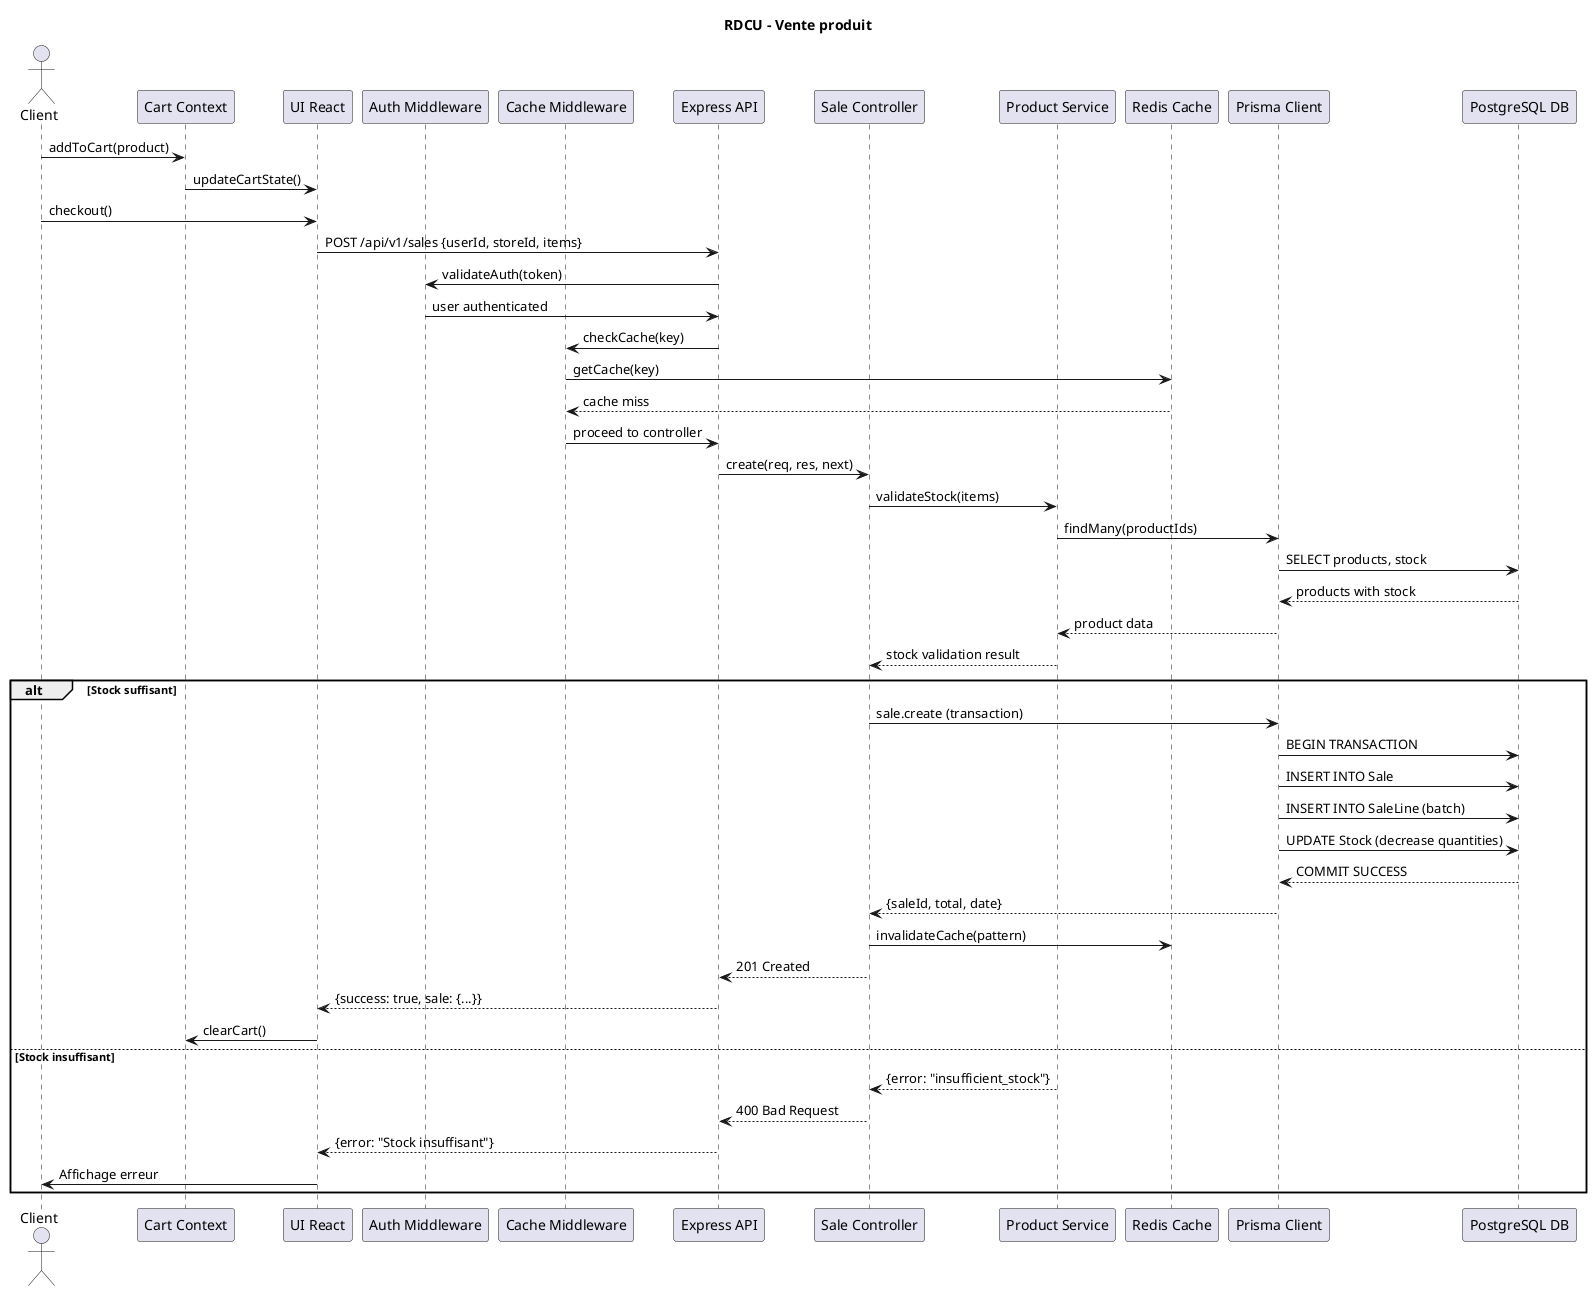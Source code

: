 @startuml RDCU Vente

title RDCU - Vente produit 

actor Client
participant "Cart Context" as CartCtx
participant "UI React" as Frontend
participant "Auth Middleware" as Auth
participant "Cache Middleware" as Cache
participant "Express API" as Backend
participant "Sale Controller" as Controller
participant "Product Service" as ProductSvc
participant "Redis Cache" as Redis
participant "Prisma Client" as Prisma
participant "PostgreSQL DB" as DB

Client -> CartCtx : addToCart(product)
CartCtx -> Frontend : updateCartState()
Client -> Frontend : checkout()
Frontend -> Backend : POST /api/v1/sales {userId, storeId, items}
Backend -> Auth : validateAuth(token)
Auth -> Backend : user authenticated
Backend -> Cache : checkCache(key)
Cache -> Redis : getCache(key)
Redis --> Cache : cache miss
Cache -> Backend : proceed to controller
Backend -> Controller : create(req, res, next)
Controller -> ProductSvc : validateStock(items)
ProductSvc -> Prisma : findMany(productIds)
Prisma -> DB : SELECT products, stock
DB --> Prisma : products with stock
Prisma --> ProductSvc : product data
ProductSvc --> Controller : stock validation result

alt Stock suffisant
  Controller -> Prisma : sale.create (transaction)
  Prisma -> DB : BEGIN TRANSACTION
  Prisma -> DB : INSERT INTO Sale
  Prisma -> DB : INSERT INTO SaleLine (batch)
  Prisma -> DB : UPDATE Stock (decrease quantities)
  DB --> Prisma : COMMIT SUCCESS
  Prisma --> Controller : {saleId, total, date}
  Controller -> Redis : invalidateCache(pattern)
  Controller --> Backend : 201 Created
  Backend --> Frontend : {success: true, sale: {...}}
  Frontend -> CartCtx : clearCart()
else Stock insuffisant
  ProductSvc --> Controller : {error: "insufficient_stock"}
  Controller --> Backend : 400 Bad Request
  Backend --> Frontend : {error: "Stock insuffisant"}
  Frontend -> Client : Affichage erreur
end

@enduml
